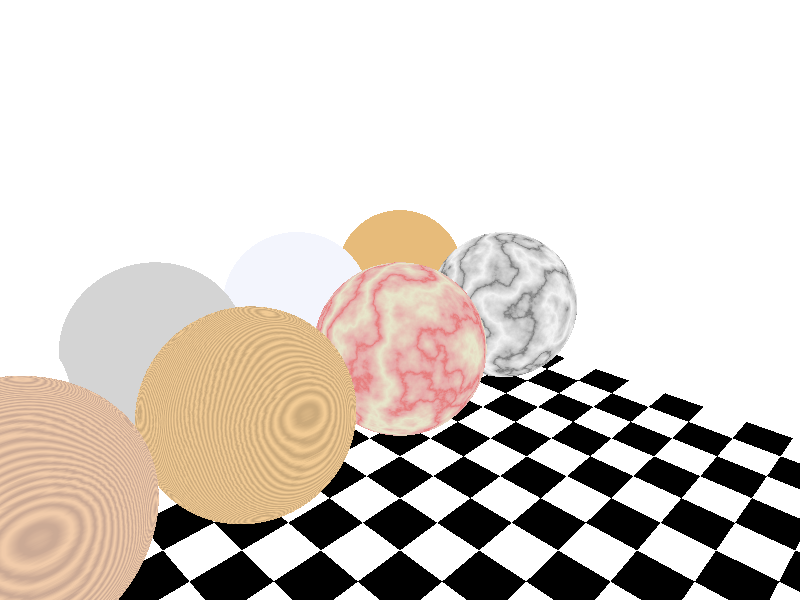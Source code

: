 //==========================================================

// 3D-Baukasten Version 1.3 (c) 2002 H.Kleber 

// POV 2 Datei Datum: 15.02.2002 Zeit: 21:23:29

//==========================================================

#include "colors.inc"
#include "textures.inc"
#include "shapes.inc"


// Standardeinstellungen: 

background {color White}

camera {location <15,8,-15> look_at <0,0,0>}

light_source {<5,10,-20> color White}


plane {<0,1,0> 0 pigment {checker color White color Black} finish {ambient 0.3}}

plane {<1,0,0> 0 pigment {color White} finish {ambient 0.3}}

plane {<0,0,1> 0 pigment {color White} finish {ambient 0.3}}

// Objekt: 1 Kugel          

sphere{ < 0 , 0 , 0 > , 1 scale < 2 , 2 , 2 > rotate < 0 , 0 , 0 > translate < 2 , 2 ,-2 > pigment {color Gold} finish {reflection 0.8}}// Objekt: 2 Kugel          

sphere{ < 0 , 0 , 0 > , 1 scale < 2 , 2 , 2 > rotate < 0 , 0 , 0 > translate < 2 , 2 ,-6 > pigment {color Silver} finish {reflection 0.8}}// Objekt: 3 Kugel          

sphere{ < 0 , 0 , 0 > , 1 scale < 2 , 2 , 2 > rotate < 0 , 0 , 0 > translate < 2 , 2 ,-10 > texture {Chrome_Metal}}// Objekt: 4 Kugel          

sphere{ < 0 , 0 , 0 > , 1 scale < 2 , 2 , 2 > rotate < 0 , 0 , 0 > translate < 2 , 2 ,-14 > pigment {color White filter 0.9} finish {reflection 0.1 ior 1.5}}// Objekt: 5 Kugel          

sphere{ < 0 , 0 , 0 > , 1 scale < 2 , 2 , 2 > rotate < 0 , 0 , 0 > translate < 6 , 2 ,-2 > texture {White_Marble}}// Objekt: 6 Kugel          

sphere{ < 0 , 0 , 0 > , 1 scale < 2 , 2 , 2 > rotate < 0 , 0 , 0 > translate < 6 , 2 ,-6 > texture {Red_Marble}}// Objekt: 7 Kugel          

sphere{ < 0 , 0 , 0 > , 1 scale < 2 , 2 , 2 > rotate < 0 , 0 , 0 > translate < 6 , 2 ,-10 > texture {DMFWood4}}// Objekt: 8 Kugel          

sphere{ < 0 , 0 , 0 > , 1 scale < 2 , 2 , 2 > rotate < 0 , 0 , 0 > translate < 6 , 2 ,-14 > texture {DMFWood6}}
